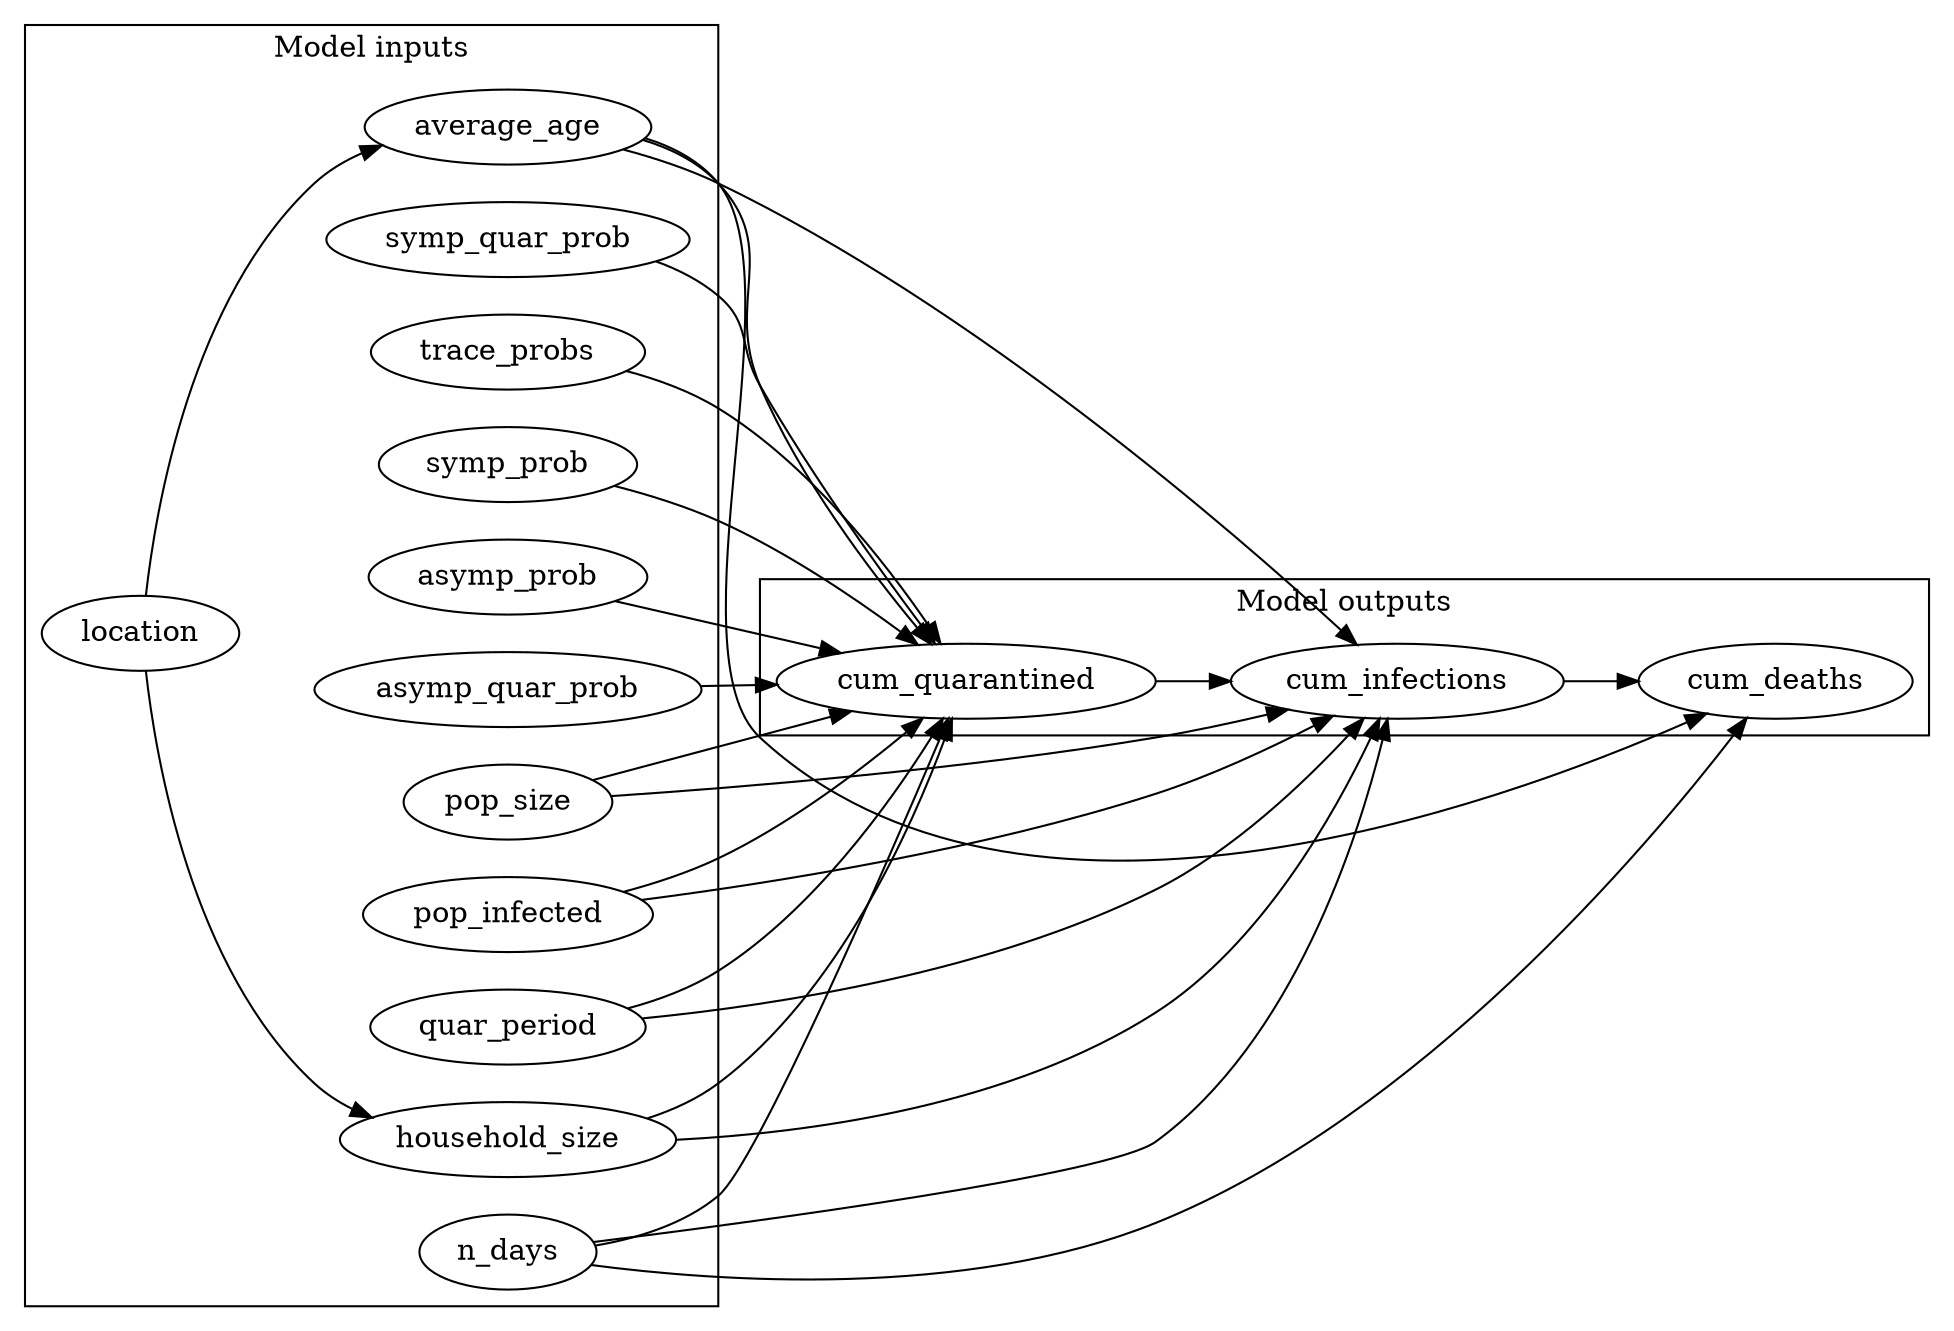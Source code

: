 digraph "" {
	graph [newrank=True,
		rankdir=LR
	];
	subgraph cluster_inputs {
		graph [label="Model inputs"];
		average_age;
		symp_quar_prob;
		trace_probs;
		quar_period;
		symp_prob;
		household_size;
		pop_size;
		asymp_prob;
		location;
		asymp_quar_prob;
		n_days;
		pop_infected;
	}
	subgraph cluster_outputs {
		graph [label="Model outputs"];
		cum_infections;
		cum_deaths;
		cum_quarantined;
	}
	average_age -> cum_infections;
	average_age -> cum_deaths;
	average_age -> cum_quarantined;
	symp_quar_prob -> cum_quarantined;
	trace_probs -> cum_quarantined;
	quar_period -> cum_infections;
	quar_period -> cum_quarantined;
	symp_prob -> cum_quarantined;
	household_size -> cum_infections;
	household_size -> cum_quarantined;
	pop_size -> cum_infections;
	pop_size -> cum_quarantined;
	asymp_prob -> cum_quarantined;
	location -> average_age;
	location -> household_size;
	asymp_quar_prob -> cum_quarantined;
	n_days -> cum_infections;
	n_days -> cum_deaths;
	n_days -> cum_quarantined;
	pop_infected -> cum_infections;
	pop_infected -> cum_quarantined;
	cum_infections -> cum_deaths;
	cum_quarantined -> cum_infections;
}
